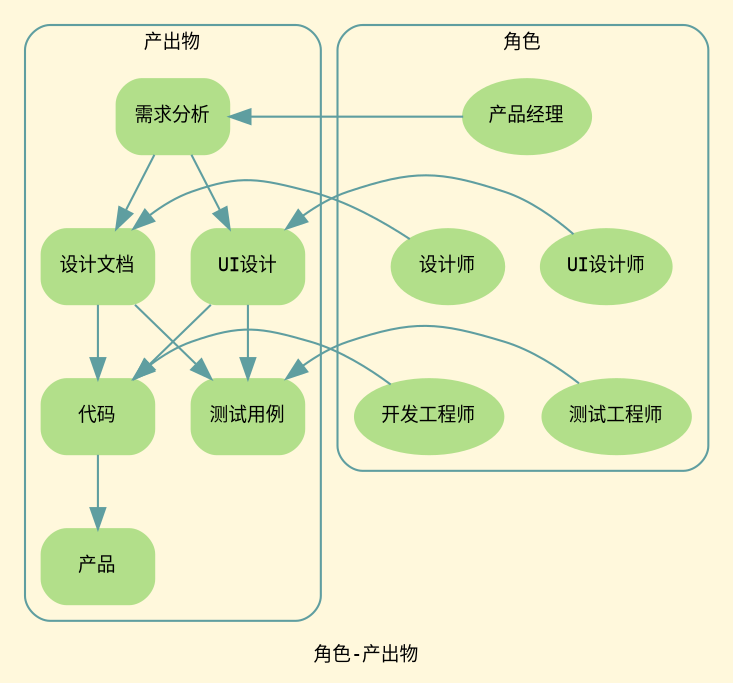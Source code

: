 digraph "role-process-artifact" {
    fontname="Consolas"
    fontsize=9
    bgcolor="cornsilk"
    #splines="curved"
	#size="10,8"
    #rankdir="TB"
    label="角色-产出物"
	node    [
                colorscheme=paired12 
                color=3
                style="rounded,filled" 
                shape="rectangle" 
                fontname="Consolas" 
                fontsize=9
            ]
    graph   [color=cadetblue style="rounded" fontname="Consolas"]
    edge    [color=cadetblue fontname="Consolas" fontsize=9]

    subgraph cluster0 {
        "doc_analysis"          [color=3 label="需求分析"]
        "doc_design"            [color=3 label="设计文档"]
        "doc_design_ui"         [color=3 label="UI设计"]
        "source_code"           [color=3 label="代码"]
        "test_case"             [color=3 label="测试用例"]
        "product"               [color=3 label="产品"]
        label="产出物"
    }

    subgraph cluster1 {
        "product_manager"       [color=3 shape="oval" label="产品经理"]
        "designer"              [color=3 shape="oval" label="设计师"]
        "ui_designer"           [color=3 shape="oval" label="UI设计师"]
        "developer"             [color=3 shape="oval" label="开发工程师"]
        "qa"                    [color=3 shape="oval" label="测试工程师"]
        label="角色"
    }

    "doc_analysis"          -> "doc_design"     [label=""]
    "doc_analysis"          -> "doc_design_ui"  [label=""]
    
    "doc_design"            -> "source_code"    [label=""]
    "doc_design_ui"         -> "source_code"    [label=""]
    "doc_design"            -> "test_case"      [label=""]
    "doc_design_ui"         -> "test_case"      [label=""]
   
    "source_code"           -> "product"        [label=""]

    "product_manager"       -> "doc_analysis"   [constraint=false]
    "designer"              -> "doc_design"     [constraint=false]
    "ui_designer"           -> "doc_design_ui"  [constraint=false]
    "developer"             -> "source_code"    [constraint=false]
    "qa"                    -> "test_case"      [constraint=false]

    "product_manager"       -> "designer"       [style=invis]
    "product_manager"       -> "ui_designer"    [style=invis]
    "designer"              -> "developer"      [style=invis]
    "designer"              -> "qa"             [style=invis]
}